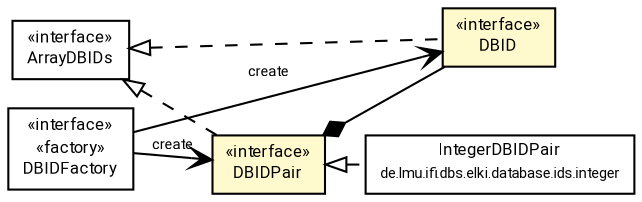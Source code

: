 #!/usr/local/bin/dot
#
# Class diagram 
# Generated by UMLGraph version R5_7_2-60-g0e99a6 (http://www.spinellis.gr/umlgraph/)
#

digraph G {
	graph [fontnames="svg"]
	edge [fontname="Roboto",fontsize=7,labelfontname="Roboto",labelfontsize=7,color="black"];
	node [fontname="Roboto",fontcolor="black",fontsize=8,shape=plaintext,margin=0,width=0,height=0];
	nodesep=0.15;
	ranksep=0.25;
	rankdir=LR;
	// de.lmu.ifi.dbs.elki.database.ids.DBID
	c3012454 [label=<<table title="de.lmu.ifi.dbs.elki.database.ids.DBID" border="0" cellborder="1" cellspacing="0" cellpadding="2" bgcolor="LemonChiffon" href="DBID.html" target="_parent">
		<tr><td><table border="0" cellspacing="0" cellpadding="1">
		<tr><td align="center" balign="center"> &#171;interface&#187; </td></tr>
		<tr><td align="center" balign="center"> <font face="Roboto">DBID</font> </td></tr>
		</table></td></tr>
		</table>>, URL="DBID.html"];
	// de.lmu.ifi.dbs.elki.database.ids.DBIDFactory
	c3012456 [label=<<table title="de.lmu.ifi.dbs.elki.database.ids.DBIDFactory" border="0" cellborder="1" cellspacing="0" cellpadding="2" href="DBIDFactory.html" target="_parent">
		<tr><td><table border="0" cellspacing="0" cellpadding="1">
		<tr><td align="center" balign="center"> &#171;interface&#187; </td></tr>
		<tr><td align="center" balign="center"> &#171;factory&#187; </td></tr>
		<tr><td align="center" balign="center"> <font face="Roboto">DBIDFactory</font> </td></tr>
		</table></td></tr>
		</table>>, URL="DBIDFactory.html"];
	// de.lmu.ifi.dbs.elki.database.ids.ArrayDBIDs
	c3012457 [label=<<table title="de.lmu.ifi.dbs.elki.database.ids.ArrayDBIDs" border="0" cellborder="1" cellspacing="0" cellpadding="2" href="ArrayDBIDs.html" target="_parent">
		<tr><td><table border="0" cellspacing="0" cellpadding="1">
		<tr><td align="center" balign="center"> &#171;interface&#187; </td></tr>
		<tr><td align="center" balign="center"> <font face="Roboto">ArrayDBIDs</font> </td></tr>
		</table></td></tr>
		</table>>, URL="ArrayDBIDs.html"];
	// de.lmu.ifi.dbs.elki.database.ids.DBIDPair
	c3012462 [label=<<table title="de.lmu.ifi.dbs.elki.database.ids.DBIDPair" border="0" cellborder="1" cellspacing="0" cellpadding="2" bgcolor="lemonChiffon" href="DBIDPair.html" target="_parent">
		<tr><td><table border="0" cellspacing="0" cellpadding="1">
		<tr><td align="center" balign="center"> &#171;interface&#187; </td></tr>
		<tr><td align="center" balign="center"> <font face="Roboto">DBIDPair</font> </td></tr>
		</table></td></tr>
		</table>>, URL="DBIDPair.html"];
	// de.lmu.ifi.dbs.elki.database.ids.integer.IntegerDBIDPair
	c3012526 [label=<<table title="de.lmu.ifi.dbs.elki.database.ids.integer.IntegerDBIDPair" border="0" cellborder="1" cellspacing="0" cellpadding="2" href="integer/IntegerDBIDPair.html" target="_parent">
		<tr><td><table border="0" cellspacing="0" cellpadding="1">
		<tr><td align="center" balign="center"> <font face="Roboto">IntegerDBIDPair</font> </td></tr>
		<tr><td align="center" balign="center"> <font face="Roboto" point-size="7.0">de.lmu.ifi.dbs.elki.database.ids.integer</font> </td></tr>
		</table></td></tr>
		</table>>, URL="integer/IntegerDBIDPair.html"];
	// de.lmu.ifi.dbs.elki.database.ids.DBID implements de.lmu.ifi.dbs.elki.database.ids.ArrayDBIDs
	c3012457 -> c3012454 [arrowtail=empty,style=dashed,dir=back,weight=9];
	// de.lmu.ifi.dbs.elki.database.ids.DBIDFactory navassoc de.lmu.ifi.dbs.elki.database.ids.DBID
	c3012456 -> c3012454 [arrowhead=open,weight=1,label="create"];
	// de.lmu.ifi.dbs.elki.database.ids.DBIDFactory navassoc de.lmu.ifi.dbs.elki.database.ids.DBIDPair
	c3012456 -> c3012462 [arrowhead=open,weight=1,label="create"];
	// de.lmu.ifi.dbs.elki.database.ids.DBIDPair implements de.lmu.ifi.dbs.elki.database.ids.ArrayDBIDs
	c3012457 -> c3012462 [arrowtail=empty,style=dashed,dir=back,weight=9];
	// de.lmu.ifi.dbs.elki.database.ids.DBIDPair composed de.lmu.ifi.dbs.elki.database.ids.DBID
	c3012462 -> c3012454 [arrowhead=none,arrowtail=diamond,dir=back,weight=6];
	// de.lmu.ifi.dbs.elki.database.ids.integer.IntegerDBIDPair implements de.lmu.ifi.dbs.elki.database.ids.DBIDPair
	c3012462 -> c3012526 [arrowtail=empty,style=dashed,dir=back,weight=9];
}

